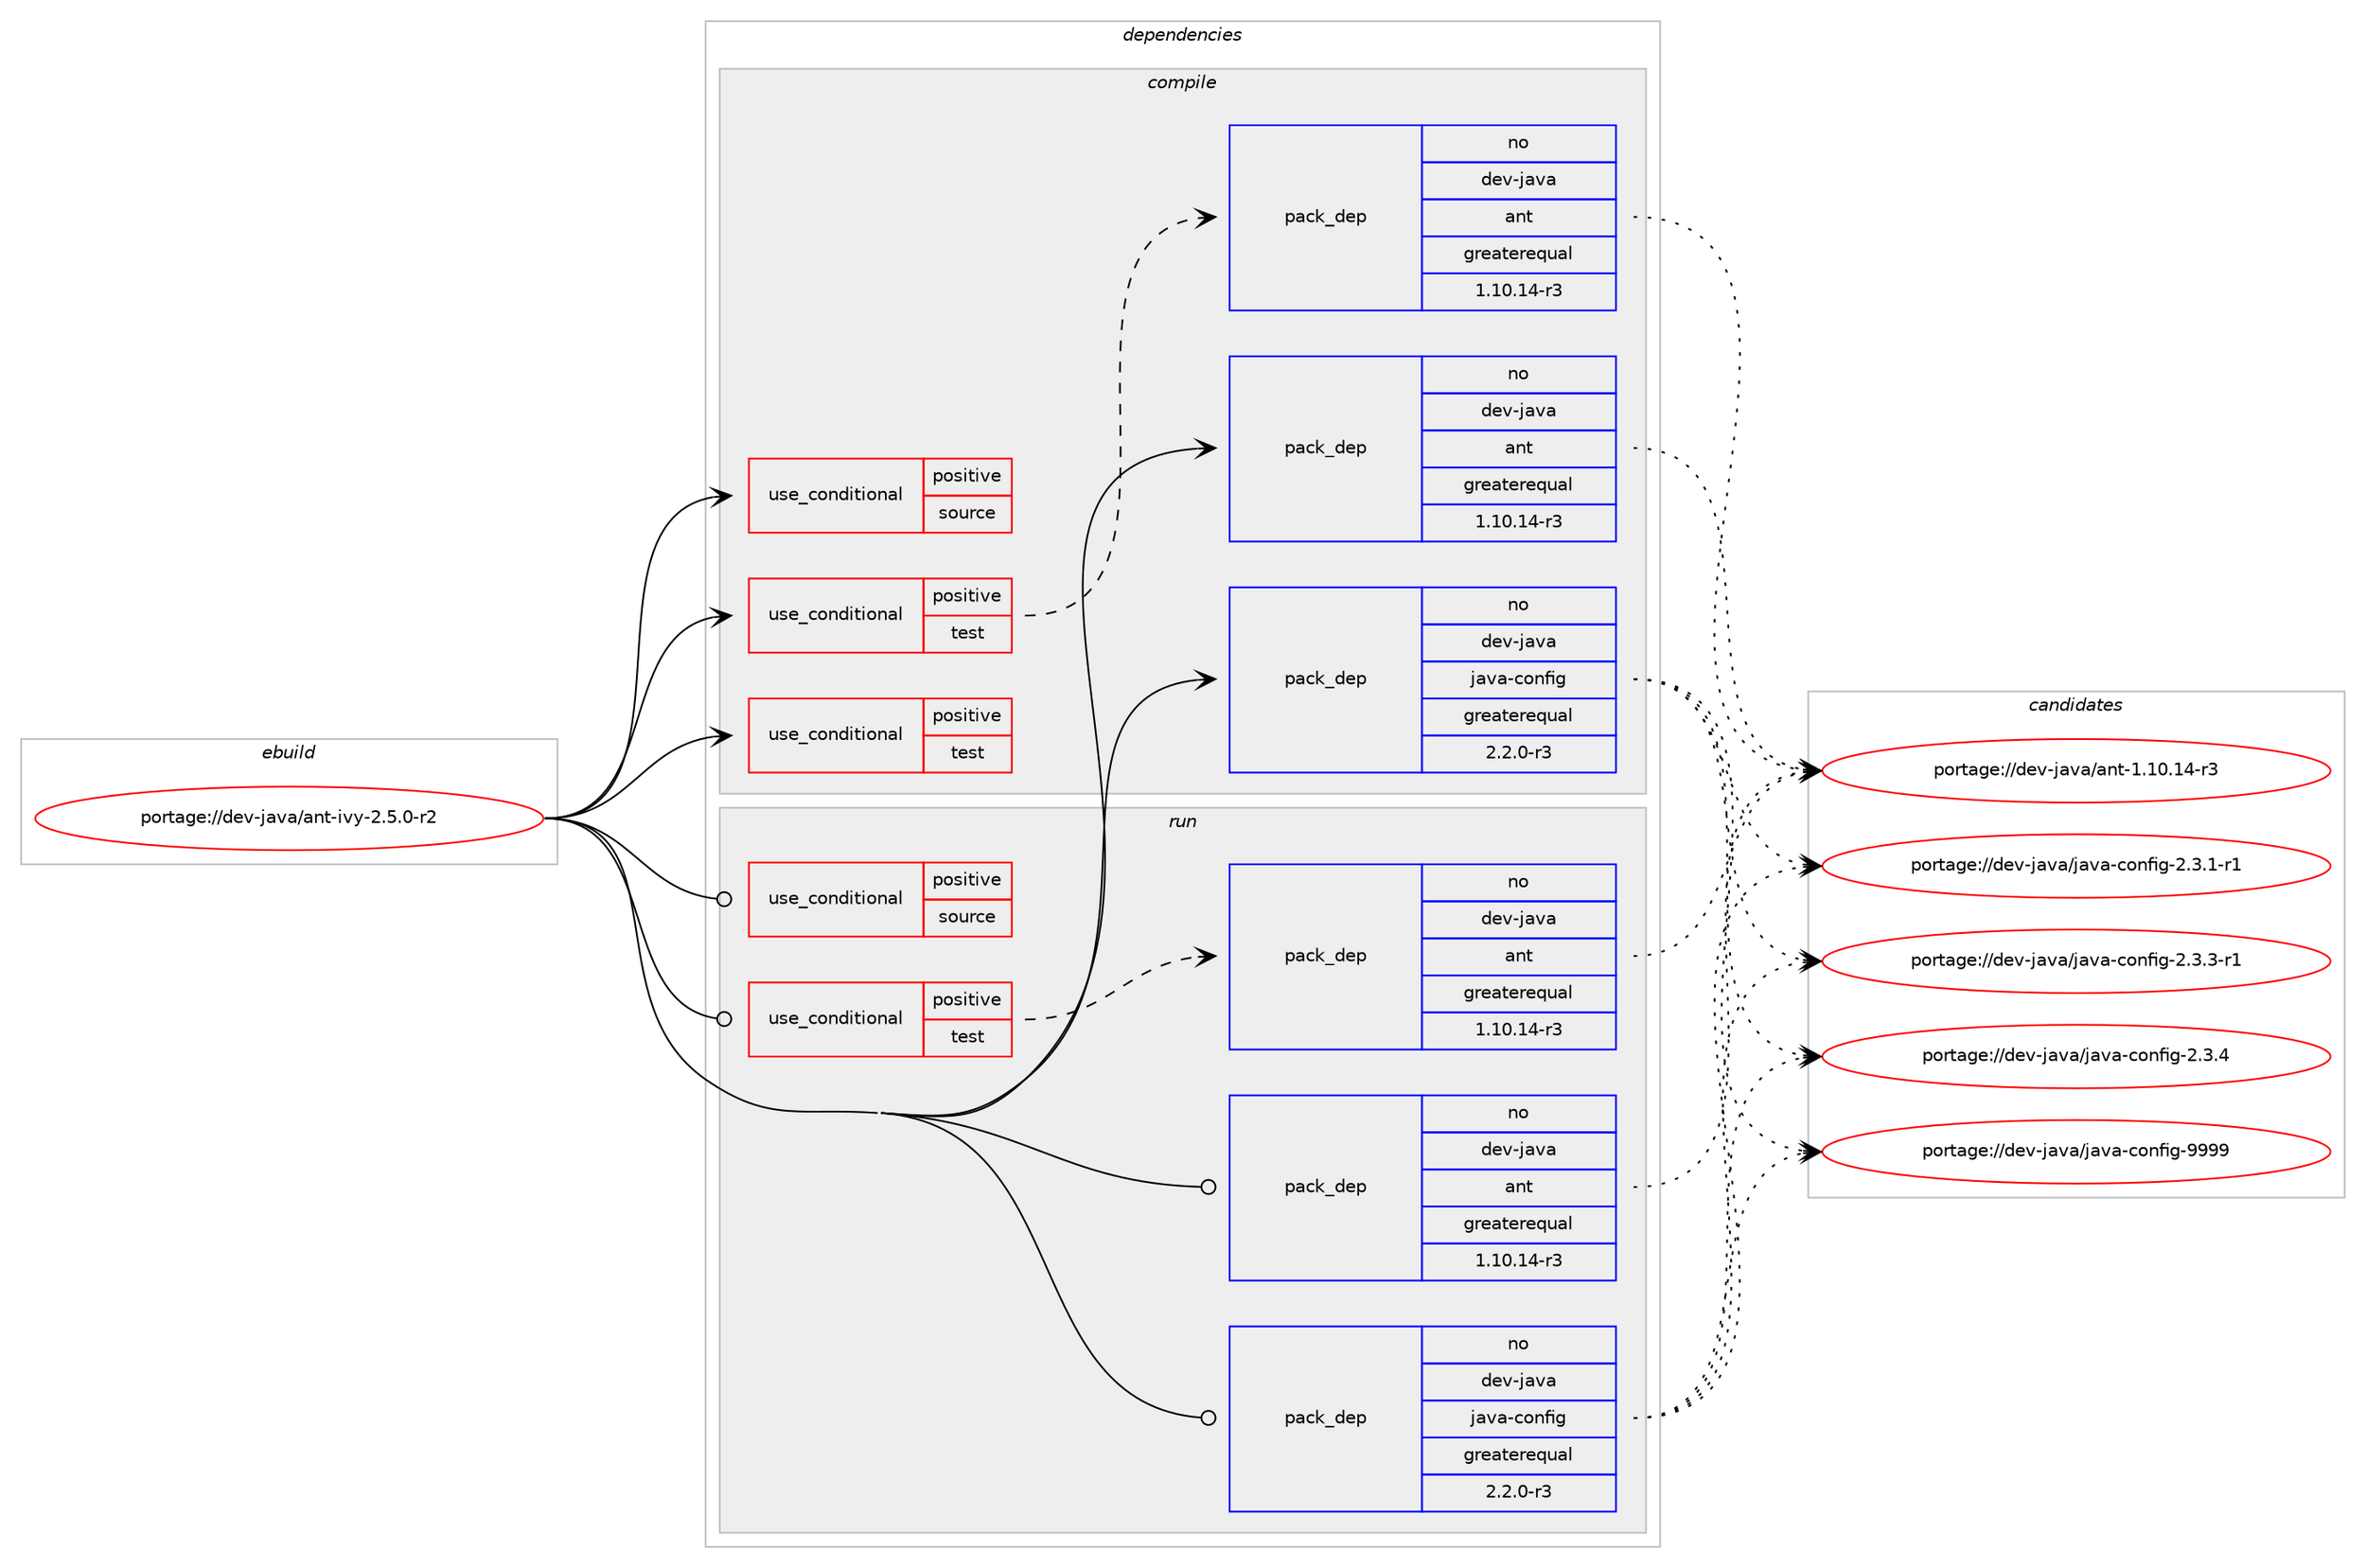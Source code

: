 digraph prolog {

# *************
# Graph options
# *************

newrank=true;
concentrate=true;
compound=true;
graph [rankdir=LR,fontname=Helvetica,fontsize=10,ranksep=1.5];#, ranksep=2.5, nodesep=0.2];
edge  [arrowhead=vee];
node  [fontname=Helvetica,fontsize=10];

# **********
# The ebuild
# **********

subgraph cluster_leftcol {
color=gray;
rank=same;
label=<<i>ebuild</i>>;
id [label="portage://dev-java/ant-ivy-2.5.0-r2", color=red, width=4, href="../dev-java/ant-ivy-2.5.0-r2.svg"];
}

# ****************
# The dependencies
# ****************

subgraph cluster_midcol {
color=gray;
label=<<i>dependencies</i>>;
subgraph cluster_compile {
fillcolor="#eeeeee";
style=filled;
label=<<i>compile</i>>;
subgraph cond20827 {
dependency46778 [label=<<TABLE BORDER="0" CELLBORDER="1" CELLSPACING="0" CELLPADDING="4"><TR><TD ROWSPAN="3" CELLPADDING="10">use_conditional</TD></TR><TR><TD>positive</TD></TR><TR><TD>source</TD></TR></TABLE>>, shape=none, color=red];
# *** BEGIN UNKNOWN DEPENDENCY TYPE (TODO) ***
# dependency46778 -> package_dependency(portage://dev-java/ant-ivy-2.5.0-r2,install,no,app-arch,zip,none,[,,],[],[])
# *** END UNKNOWN DEPENDENCY TYPE (TODO) ***

}
id:e -> dependency46778:w [weight=20,style="solid",arrowhead="vee"];
subgraph cond20828 {
dependency46779 [label=<<TABLE BORDER="0" CELLBORDER="1" CELLSPACING="0" CELLPADDING="4"><TR><TD ROWSPAN="3" CELLPADDING="10">use_conditional</TD></TR><TR><TD>positive</TD></TR><TR><TD>test</TD></TR></TABLE>>, shape=none, color=red];
subgraph pack24927 {
dependency46780 [label=<<TABLE BORDER="0" CELLBORDER="1" CELLSPACING="0" CELLPADDING="4" WIDTH="220"><TR><TD ROWSPAN="6" CELLPADDING="30">pack_dep</TD></TR><TR><TD WIDTH="110">no</TD></TR><TR><TD>dev-java</TD></TR><TR><TD>ant</TD></TR><TR><TD>greaterequal</TD></TR><TR><TD>1.10.14-r3</TD></TR></TABLE>>, shape=none, color=blue];
}
dependency46779:e -> dependency46780:w [weight=20,style="dashed",arrowhead="vee"];
# *** BEGIN UNKNOWN DEPENDENCY TYPE (TODO) ***
# dependency46779 -> package_dependency(portage://dev-java/ant-ivy-2.5.0-r2,install,no,dev-java,hamcrest-core,none,[,,],[slot(1.3)],[])
# *** END UNKNOWN DEPENDENCY TYPE (TODO) ***

# *** BEGIN UNKNOWN DEPENDENCY TYPE (TODO) ***
# dependency46779 -> package_dependency(portage://dev-java/ant-ivy-2.5.0-r2,install,no,dev-java,hamcrest-library,none,[,,],[slot(1.3)],[])
# *** END UNKNOWN DEPENDENCY TYPE (TODO) ***

# *** BEGIN UNKNOWN DEPENDENCY TYPE (TODO) ***
# dependency46779 -> package_dependency(portage://dev-java/ant-ivy-2.5.0-r2,install,no,dev-java,xmlunit,none,[,,],[slot(1)],[])
# *** END UNKNOWN DEPENDENCY TYPE (TODO) ***

}
id:e -> dependency46779:w [weight=20,style="solid",arrowhead="vee"];
subgraph cond20829 {
dependency46781 [label=<<TABLE BORDER="0" CELLBORDER="1" CELLSPACING="0" CELLPADDING="4"><TR><TD ROWSPAN="3" CELLPADDING="10">use_conditional</TD></TR><TR><TD>positive</TD></TR><TR><TD>test</TD></TR></TABLE>>, shape=none, color=red];
# *** BEGIN UNKNOWN DEPENDENCY TYPE (TODO) ***
# dependency46781 -> package_dependency(portage://dev-java/ant-ivy-2.5.0-r2,install,no,dev-java,junit,none,[,,],[slot(4)],[])
# *** END UNKNOWN DEPENDENCY TYPE (TODO) ***

}
id:e -> dependency46781:w [weight=20,style="solid",arrowhead="vee"];
subgraph pack24928 {
dependency46782 [label=<<TABLE BORDER="0" CELLBORDER="1" CELLSPACING="0" CELLPADDING="4" WIDTH="220"><TR><TD ROWSPAN="6" CELLPADDING="30">pack_dep</TD></TR><TR><TD WIDTH="110">no</TD></TR><TR><TD>dev-java</TD></TR><TR><TD>ant</TD></TR><TR><TD>greaterequal</TD></TR><TR><TD>1.10.14-r3</TD></TR></TABLE>>, shape=none, color=blue];
}
id:e -> dependency46782:w [weight=20,style="solid",arrowhead="vee"];
# *** BEGIN UNKNOWN DEPENDENCY TYPE (TODO) ***
# id -> package_dependency(portage://dev-java/ant-ivy-2.5.0-r2,install,no,dev-java,bcpg,none,[,,],[slot(0)],[])
# *** END UNKNOWN DEPENDENCY TYPE (TODO) ***

# *** BEGIN UNKNOWN DEPENDENCY TYPE (TODO) ***
# id -> package_dependency(portage://dev-java/ant-ivy-2.5.0-r2,install,no,dev-java,bcprov,none,[,,],[slot(0)],[])
# *** END UNKNOWN DEPENDENCY TYPE (TODO) ***

# *** BEGIN UNKNOWN DEPENDENCY TYPE (TODO) ***
# id -> package_dependency(portage://dev-java/ant-ivy-2.5.0-r2,install,no,dev-java,commons-vfs,none,[,,],[slot(2)],[])
# *** END UNKNOWN DEPENDENCY TYPE (TODO) ***

# *** BEGIN UNKNOWN DEPENDENCY TYPE (TODO) ***
# id -> package_dependency(portage://dev-java/ant-ivy-2.5.0-r2,install,no,dev-java,httpcomponents-client,none,[,,],[],[])
# *** END UNKNOWN DEPENDENCY TYPE (TODO) ***

# *** BEGIN UNKNOWN DEPENDENCY TYPE (TODO) ***
# id -> package_dependency(portage://dev-java/ant-ivy-2.5.0-r2,install,no,dev-java,httpcore,none,[,,],[slot(0)],[])
# *** END UNKNOWN DEPENDENCY TYPE (TODO) ***

# *** BEGIN UNKNOWN DEPENDENCY TYPE (TODO) ***
# id -> package_dependency(portage://dev-java/ant-ivy-2.5.0-r2,install,no,dev-java,jakarta-oro,none,[,,],[slot(2.0)],[])
# *** END UNKNOWN DEPENDENCY TYPE (TODO) ***

subgraph pack24929 {
dependency46783 [label=<<TABLE BORDER="0" CELLBORDER="1" CELLSPACING="0" CELLPADDING="4" WIDTH="220"><TR><TD ROWSPAN="6" CELLPADDING="30">pack_dep</TD></TR><TR><TD WIDTH="110">no</TD></TR><TR><TD>dev-java</TD></TR><TR><TD>java-config</TD></TR><TR><TD>greaterequal</TD></TR><TR><TD>2.2.0-r3</TD></TR></TABLE>>, shape=none, color=blue];
}
id:e -> dependency46783:w [weight=20,style="solid",arrowhead="vee"];
# *** BEGIN UNKNOWN DEPENDENCY TYPE (TODO) ***
# id -> package_dependency(portage://dev-java/ant-ivy-2.5.0-r2,install,no,dev-java,jsch,none,[,,],[slot(0)],[])
# *** END UNKNOWN DEPENDENCY TYPE (TODO) ***

# *** BEGIN UNKNOWN DEPENDENCY TYPE (TODO) ***
# id -> package_dependency(portage://dev-java/ant-ivy-2.5.0-r2,install,no,dev-java,jsch-agent-proxy,none,[,,],[slot(0)],[])
# *** END UNKNOWN DEPENDENCY TYPE (TODO) ***

# *** BEGIN UNKNOWN DEPENDENCY TYPE (TODO) ***
# id -> package_dependency(portage://dev-java/ant-ivy-2.5.0-r2,install,no,virtual,jdk,none,[,,],[slot(1.8)],[])
# *** END UNKNOWN DEPENDENCY TYPE (TODO) ***

}
subgraph cluster_compileandrun {
fillcolor="#eeeeee";
style=filled;
label=<<i>compile and run</i>>;
}
subgraph cluster_run {
fillcolor="#eeeeee";
style=filled;
label=<<i>run</i>>;
subgraph cond20830 {
dependency46784 [label=<<TABLE BORDER="0" CELLBORDER="1" CELLSPACING="0" CELLPADDING="4"><TR><TD ROWSPAN="3" CELLPADDING="10">use_conditional</TD></TR><TR><TD>positive</TD></TR><TR><TD>source</TD></TR></TABLE>>, shape=none, color=red];
# *** BEGIN UNKNOWN DEPENDENCY TYPE (TODO) ***
# dependency46784 -> package_dependency(portage://dev-java/ant-ivy-2.5.0-r2,run,no,app-arch,zip,none,[,,],[],[])
# *** END UNKNOWN DEPENDENCY TYPE (TODO) ***

}
id:e -> dependency46784:w [weight=20,style="solid",arrowhead="odot"];
subgraph cond20831 {
dependency46785 [label=<<TABLE BORDER="0" CELLBORDER="1" CELLSPACING="0" CELLPADDING="4"><TR><TD ROWSPAN="3" CELLPADDING="10">use_conditional</TD></TR><TR><TD>positive</TD></TR><TR><TD>test</TD></TR></TABLE>>, shape=none, color=red];
subgraph pack24930 {
dependency46786 [label=<<TABLE BORDER="0" CELLBORDER="1" CELLSPACING="0" CELLPADDING="4" WIDTH="220"><TR><TD ROWSPAN="6" CELLPADDING="30">pack_dep</TD></TR><TR><TD WIDTH="110">no</TD></TR><TR><TD>dev-java</TD></TR><TR><TD>ant</TD></TR><TR><TD>greaterequal</TD></TR><TR><TD>1.10.14-r3</TD></TR></TABLE>>, shape=none, color=blue];
}
dependency46785:e -> dependency46786:w [weight=20,style="dashed",arrowhead="vee"];
# *** BEGIN UNKNOWN DEPENDENCY TYPE (TODO) ***
# dependency46785 -> package_dependency(portage://dev-java/ant-ivy-2.5.0-r2,run,no,dev-java,hamcrest-core,none,[,,],[slot(1.3)],[])
# *** END UNKNOWN DEPENDENCY TYPE (TODO) ***

# *** BEGIN UNKNOWN DEPENDENCY TYPE (TODO) ***
# dependency46785 -> package_dependency(portage://dev-java/ant-ivy-2.5.0-r2,run,no,dev-java,hamcrest-library,none,[,,],[slot(1.3)],[])
# *** END UNKNOWN DEPENDENCY TYPE (TODO) ***

# *** BEGIN UNKNOWN DEPENDENCY TYPE (TODO) ***
# dependency46785 -> package_dependency(portage://dev-java/ant-ivy-2.5.0-r2,run,no,dev-java,xmlunit,none,[,,],[slot(1)],[])
# *** END UNKNOWN DEPENDENCY TYPE (TODO) ***

}
id:e -> dependency46785:w [weight=20,style="solid",arrowhead="odot"];
subgraph pack24931 {
dependency46787 [label=<<TABLE BORDER="0" CELLBORDER="1" CELLSPACING="0" CELLPADDING="4" WIDTH="220"><TR><TD ROWSPAN="6" CELLPADDING="30">pack_dep</TD></TR><TR><TD WIDTH="110">no</TD></TR><TR><TD>dev-java</TD></TR><TR><TD>ant</TD></TR><TR><TD>greaterequal</TD></TR><TR><TD>1.10.14-r3</TD></TR></TABLE>>, shape=none, color=blue];
}
id:e -> dependency46787:w [weight=20,style="solid",arrowhead="odot"];
# *** BEGIN UNKNOWN DEPENDENCY TYPE (TODO) ***
# id -> package_dependency(portage://dev-java/ant-ivy-2.5.0-r2,run,no,dev-java,bcpg,none,[,,],[slot(0)],[])
# *** END UNKNOWN DEPENDENCY TYPE (TODO) ***

# *** BEGIN UNKNOWN DEPENDENCY TYPE (TODO) ***
# id -> package_dependency(portage://dev-java/ant-ivy-2.5.0-r2,run,no,dev-java,bcprov,none,[,,],[slot(0)],[])
# *** END UNKNOWN DEPENDENCY TYPE (TODO) ***

# *** BEGIN UNKNOWN DEPENDENCY TYPE (TODO) ***
# id -> package_dependency(portage://dev-java/ant-ivy-2.5.0-r2,run,no,dev-java,commons-vfs,none,[,,],[slot(2)],[])
# *** END UNKNOWN DEPENDENCY TYPE (TODO) ***

# *** BEGIN UNKNOWN DEPENDENCY TYPE (TODO) ***
# id -> package_dependency(portage://dev-java/ant-ivy-2.5.0-r2,run,no,dev-java,httpcomponents-client,none,[,,],[],[])
# *** END UNKNOWN DEPENDENCY TYPE (TODO) ***

# *** BEGIN UNKNOWN DEPENDENCY TYPE (TODO) ***
# id -> package_dependency(portage://dev-java/ant-ivy-2.5.0-r2,run,no,dev-java,httpcore,none,[,,],[slot(0)],[])
# *** END UNKNOWN DEPENDENCY TYPE (TODO) ***

# *** BEGIN UNKNOWN DEPENDENCY TYPE (TODO) ***
# id -> package_dependency(portage://dev-java/ant-ivy-2.5.0-r2,run,no,dev-java,jakarta-oro,none,[,,],[slot(2.0)],[])
# *** END UNKNOWN DEPENDENCY TYPE (TODO) ***

subgraph pack24932 {
dependency46788 [label=<<TABLE BORDER="0" CELLBORDER="1" CELLSPACING="0" CELLPADDING="4" WIDTH="220"><TR><TD ROWSPAN="6" CELLPADDING="30">pack_dep</TD></TR><TR><TD WIDTH="110">no</TD></TR><TR><TD>dev-java</TD></TR><TR><TD>java-config</TD></TR><TR><TD>greaterequal</TD></TR><TR><TD>2.2.0-r3</TD></TR></TABLE>>, shape=none, color=blue];
}
id:e -> dependency46788:w [weight=20,style="solid",arrowhead="odot"];
# *** BEGIN UNKNOWN DEPENDENCY TYPE (TODO) ***
# id -> package_dependency(portage://dev-java/ant-ivy-2.5.0-r2,run,no,dev-java,jsch,none,[,,],[slot(0)],[])
# *** END UNKNOWN DEPENDENCY TYPE (TODO) ***

# *** BEGIN UNKNOWN DEPENDENCY TYPE (TODO) ***
# id -> package_dependency(portage://dev-java/ant-ivy-2.5.0-r2,run,no,dev-java,jsch-agent-proxy,none,[,,],[slot(0)],[])
# *** END UNKNOWN DEPENDENCY TYPE (TODO) ***

# *** BEGIN UNKNOWN DEPENDENCY TYPE (TODO) ***
# id -> package_dependency(portage://dev-java/ant-ivy-2.5.0-r2,run,no,virtual,jre,none,[,,],[slot(1.8)],[])
# *** END UNKNOWN DEPENDENCY TYPE (TODO) ***

}
}

# **************
# The candidates
# **************

subgraph cluster_choices {
rank=same;
color=gray;
label=<<i>candidates</i>>;

subgraph choice24927 {
color=black;
nodesep=1;
choice100101118451069711897479711011645494649484649524511451 [label="portage://dev-java/ant-1.10.14-r3", color=red, width=4,href="../dev-java/ant-1.10.14-r3.svg"];
dependency46780:e -> choice100101118451069711897479711011645494649484649524511451:w [style=dotted,weight="100"];
}
subgraph choice24928 {
color=black;
nodesep=1;
choice100101118451069711897479711011645494649484649524511451 [label="portage://dev-java/ant-1.10.14-r3", color=red, width=4,href="../dev-java/ant-1.10.14-r3.svg"];
dependency46782:e -> choice100101118451069711897479711011645494649484649524511451:w [style=dotted,weight="100"];
}
subgraph choice24929 {
color=black;
nodesep=1;
choice10010111845106971189747106971189745991111101021051034550465146494511449 [label="portage://dev-java/java-config-2.3.1-r1", color=red, width=4,href="../dev-java/java-config-2.3.1-r1.svg"];
choice10010111845106971189747106971189745991111101021051034550465146514511449 [label="portage://dev-java/java-config-2.3.3-r1", color=red, width=4,href="../dev-java/java-config-2.3.3-r1.svg"];
choice1001011184510697118974710697118974599111110102105103455046514652 [label="portage://dev-java/java-config-2.3.4", color=red, width=4,href="../dev-java/java-config-2.3.4.svg"];
choice10010111845106971189747106971189745991111101021051034557575757 [label="portage://dev-java/java-config-9999", color=red, width=4,href="../dev-java/java-config-9999.svg"];
dependency46783:e -> choice10010111845106971189747106971189745991111101021051034550465146494511449:w [style=dotted,weight="100"];
dependency46783:e -> choice10010111845106971189747106971189745991111101021051034550465146514511449:w [style=dotted,weight="100"];
dependency46783:e -> choice1001011184510697118974710697118974599111110102105103455046514652:w [style=dotted,weight="100"];
dependency46783:e -> choice10010111845106971189747106971189745991111101021051034557575757:w [style=dotted,weight="100"];
}
subgraph choice24930 {
color=black;
nodesep=1;
choice100101118451069711897479711011645494649484649524511451 [label="portage://dev-java/ant-1.10.14-r3", color=red, width=4,href="../dev-java/ant-1.10.14-r3.svg"];
dependency46786:e -> choice100101118451069711897479711011645494649484649524511451:w [style=dotted,weight="100"];
}
subgraph choice24931 {
color=black;
nodesep=1;
choice100101118451069711897479711011645494649484649524511451 [label="portage://dev-java/ant-1.10.14-r3", color=red, width=4,href="../dev-java/ant-1.10.14-r3.svg"];
dependency46787:e -> choice100101118451069711897479711011645494649484649524511451:w [style=dotted,weight="100"];
}
subgraph choice24932 {
color=black;
nodesep=1;
choice10010111845106971189747106971189745991111101021051034550465146494511449 [label="portage://dev-java/java-config-2.3.1-r1", color=red, width=4,href="../dev-java/java-config-2.3.1-r1.svg"];
choice10010111845106971189747106971189745991111101021051034550465146514511449 [label="portage://dev-java/java-config-2.3.3-r1", color=red, width=4,href="../dev-java/java-config-2.3.3-r1.svg"];
choice1001011184510697118974710697118974599111110102105103455046514652 [label="portage://dev-java/java-config-2.3.4", color=red, width=4,href="../dev-java/java-config-2.3.4.svg"];
choice10010111845106971189747106971189745991111101021051034557575757 [label="portage://dev-java/java-config-9999", color=red, width=4,href="../dev-java/java-config-9999.svg"];
dependency46788:e -> choice10010111845106971189747106971189745991111101021051034550465146494511449:w [style=dotted,weight="100"];
dependency46788:e -> choice10010111845106971189747106971189745991111101021051034550465146514511449:w [style=dotted,weight="100"];
dependency46788:e -> choice1001011184510697118974710697118974599111110102105103455046514652:w [style=dotted,weight="100"];
dependency46788:e -> choice10010111845106971189747106971189745991111101021051034557575757:w [style=dotted,weight="100"];
}
}

}
